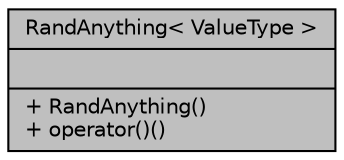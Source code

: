 digraph "RandAnything&lt; ValueType &gt;"
{
 // INTERACTIVE_SVG=YES
  edge [fontname="Helvetica",fontsize="10",labelfontname="Helvetica",labelfontsize="10"];
  node [fontname="Helvetica",fontsize="10",shape=record];
  Node1 [label="{RandAnything\< ValueType \>\n||+ RandAnything()\l+ operator()()\l}",height=0.2,width=0.4,color="black", fillcolor="grey75", style="filled", fontcolor="black"];
}

